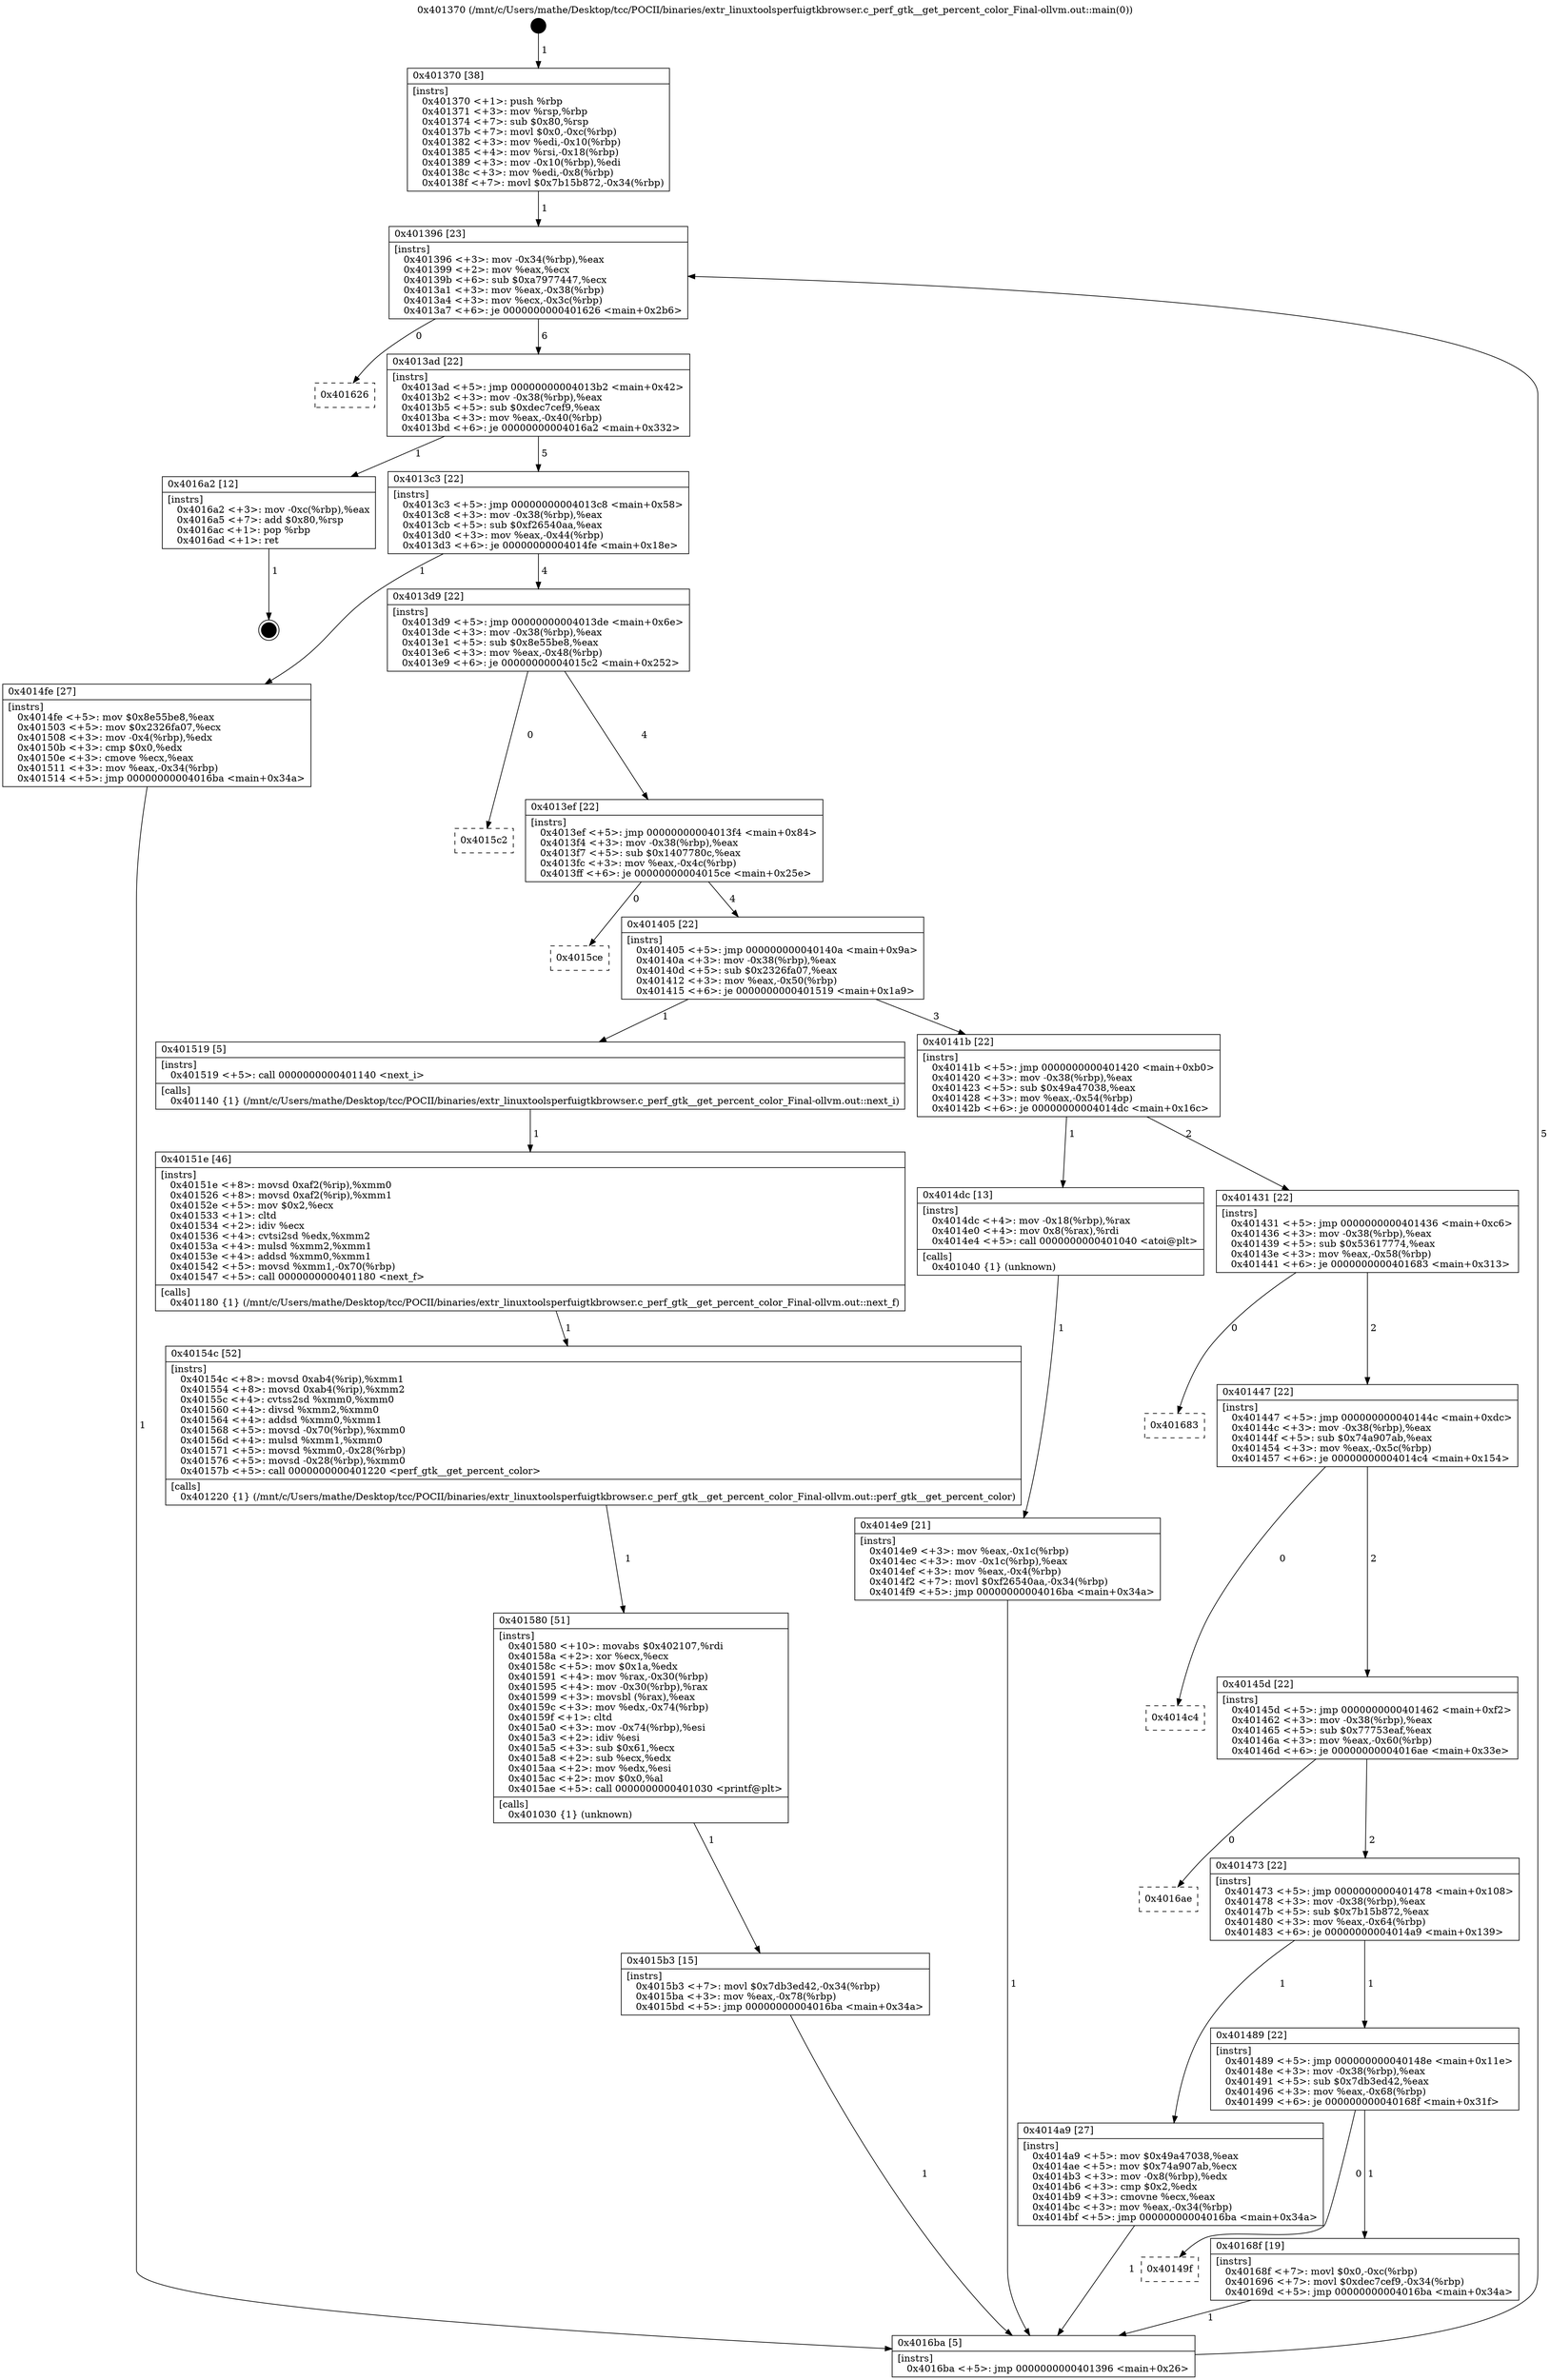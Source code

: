 digraph "0x401370" {
  label = "0x401370 (/mnt/c/Users/mathe/Desktop/tcc/POCII/binaries/extr_linuxtoolsperfuigtkbrowser.c_perf_gtk__get_percent_color_Final-ollvm.out::main(0))"
  labelloc = "t"
  node[shape=record]

  Entry [label="",width=0.3,height=0.3,shape=circle,fillcolor=black,style=filled]
  "0x401396" [label="{
     0x401396 [23]\l
     | [instrs]\l
     &nbsp;&nbsp;0x401396 \<+3\>: mov -0x34(%rbp),%eax\l
     &nbsp;&nbsp;0x401399 \<+2\>: mov %eax,%ecx\l
     &nbsp;&nbsp;0x40139b \<+6\>: sub $0xa7977447,%ecx\l
     &nbsp;&nbsp;0x4013a1 \<+3\>: mov %eax,-0x38(%rbp)\l
     &nbsp;&nbsp;0x4013a4 \<+3\>: mov %ecx,-0x3c(%rbp)\l
     &nbsp;&nbsp;0x4013a7 \<+6\>: je 0000000000401626 \<main+0x2b6\>\l
  }"]
  "0x401626" [label="{
     0x401626\l
  }", style=dashed]
  "0x4013ad" [label="{
     0x4013ad [22]\l
     | [instrs]\l
     &nbsp;&nbsp;0x4013ad \<+5\>: jmp 00000000004013b2 \<main+0x42\>\l
     &nbsp;&nbsp;0x4013b2 \<+3\>: mov -0x38(%rbp),%eax\l
     &nbsp;&nbsp;0x4013b5 \<+5\>: sub $0xdec7cef9,%eax\l
     &nbsp;&nbsp;0x4013ba \<+3\>: mov %eax,-0x40(%rbp)\l
     &nbsp;&nbsp;0x4013bd \<+6\>: je 00000000004016a2 \<main+0x332\>\l
  }"]
  Exit [label="",width=0.3,height=0.3,shape=circle,fillcolor=black,style=filled,peripheries=2]
  "0x4016a2" [label="{
     0x4016a2 [12]\l
     | [instrs]\l
     &nbsp;&nbsp;0x4016a2 \<+3\>: mov -0xc(%rbp),%eax\l
     &nbsp;&nbsp;0x4016a5 \<+7\>: add $0x80,%rsp\l
     &nbsp;&nbsp;0x4016ac \<+1\>: pop %rbp\l
     &nbsp;&nbsp;0x4016ad \<+1\>: ret\l
  }"]
  "0x4013c3" [label="{
     0x4013c3 [22]\l
     | [instrs]\l
     &nbsp;&nbsp;0x4013c3 \<+5\>: jmp 00000000004013c8 \<main+0x58\>\l
     &nbsp;&nbsp;0x4013c8 \<+3\>: mov -0x38(%rbp),%eax\l
     &nbsp;&nbsp;0x4013cb \<+5\>: sub $0xf26540aa,%eax\l
     &nbsp;&nbsp;0x4013d0 \<+3\>: mov %eax,-0x44(%rbp)\l
     &nbsp;&nbsp;0x4013d3 \<+6\>: je 00000000004014fe \<main+0x18e\>\l
  }"]
  "0x40149f" [label="{
     0x40149f\l
  }", style=dashed]
  "0x4014fe" [label="{
     0x4014fe [27]\l
     | [instrs]\l
     &nbsp;&nbsp;0x4014fe \<+5\>: mov $0x8e55be8,%eax\l
     &nbsp;&nbsp;0x401503 \<+5\>: mov $0x2326fa07,%ecx\l
     &nbsp;&nbsp;0x401508 \<+3\>: mov -0x4(%rbp),%edx\l
     &nbsp;&nbsp;0x40150b \<+3\>: cmp $0x0,%edx\l
     &nbsp;&nbsp;0x40150e \<+3\>: cmove %ecx,%eax\l
     &nbsp;&nbsp;0x401511 \<+3\>: mov %eax,-0x34(%rbp)\l
     &nbsp;&nbsp;0x401514 \<+5\>: jmp 00000000004016ba \<main+0x34a\>\l
  }"]
  "0x4013d9" [label="{
     0x4013d9 [22]\l
     | [instrs]\l
     &nbsp;&nbsp;0x4013d9 \<+5\>: jmp 00000000004013de \<main+0x6e\>\l
     &nbsp;&nbsp;0x4013de \<+3\>: mov -0x38(%rbp),%eax\l
     &nbsp;&nbsp;0x4013e1 \<+5\>: sub $0x8e55be8,%eax\l
     &nbsp;&nbsp;0x4013e6 \<+3\>: mov %eax,-0x48(%rbp)\l
     &nbsp;&nbsp;0x4013e9 \<+6\>: je 00000000004015c2 \<main+0x252\>\l
  }"]
  "0x40168f" [label="{
     0x40168f [19]\l
     | [instrs]\l
     &nbsp;&nbsp;0x40168f \<+7\>: movl $0x0,-0xc(%rbp)\l
     &nbsp;&nbsp;0x401696 \<+7\>: movl $0xdec7cef9,-0x34(%rbp)\l
     &nbsp;&nbsp;0x40169d \<+5\>: jmp 00000000004016ba \<main+0x34a\>\l
  }"]
  "0x4015c2" [label="{
     0x4015c2\l
  }", style=dashed]
  "0x4013ef" [label="{
     0x4013ef [22]\l
     | [instrs]\l
     &nbsp;&nbsp;0x4013ef \<+5\>: jmp 00000000004013f4 \<main+0x84\>\l
     &nbsp;&nbsp;0x4013f4 \<+3\>: mov -0x38(%rbp),%eax\l
     &nbsp;&nbsp;0x4013f7 \<+5\>: sub $0x1407780c,%eax\l
     &nbsp;&nbsp;0x4013fc \<+3\>: mov %eax,-0x4c(%rbp)\l
     &nbsp;&nbsp;0x4013ff \<+6\>: je 00000000004015ce \<main+0x25e\>\l
  }"]
  "0x4015b3" [label="{
     0x4015b3 [15]\l
     | [instrs]\l
     &nbsp;&nbsp;0x4015b3 \<+7\>: movl $0x7db3ed42,-0x34(%rbp)\l
     &nbsp;&nbsp;0x4015ba \<+3\>: mov %eax,-0x78(%rbp)\l
     &nbsp;&nbsp;0x4015bd \<+5\>: jmp 00000000004016ba \<main+0x34a\>\l
  }"]
  "0x4015ce" [label="{
     0x4015ce\l
  }", style=dashed]
  "0x401405" [label="{
     0x401405 [22]\l
     | [instrs]\l
     &nbsp;&nbsp;0x401405 \<+5\>: jmp 000000000040140a \<main+0x9a\>\l
     &nbsp;&nbsp;0x40140a \<+3\>: mov -0x38(%rbp),%eax\l
     &nbsp;&nbsp;0x40140d \<+5\>: sub $0x2326fa07,%eax\l
     &nbsp;&nbsp;0x401412 \<+3\>: mov %eax,-0x50(%rbp)\l
     &nbsp;&nbsp;0x401415 \<+6\>: je 0000000000401519 \<main+0x1a9\>\l
  }"]
  "0x401580" [label="{
     0x401580 [51]\l
     | [instrs]\l
     &nbsp;&nbsp;0x401580 \<+10\>: movabs $0x402107,%rdi\l
     &nbsp;&nbsp;0x40158a \<+2\>: xor %ecx,%ecx\l
     &nbsp;&nbsp;0x40158c \<+5\>: mov $0x1a,%edx\l
     &nbsp;&nbsp;0x401591 \<+4\>: mov %rax,-0x30(%rbp)\l
     &nbsp;&nbsp;0x401595 \<+4\>: mov -0x30(%rbp),%rax\l
     &nbsp;&nbsp;0x401599 \<+3\>: movsbl (%rax),%eax\l
     &nbsp;&nbsp;0x40159c \<+3\>: mov %edx,-0x74(%rbp)\l
     &nbsp;&nbsp;0x40159f \<+1\>: cltd\l
     &nbsp;&nbsp;0x4015a0 \<+3\>: mov -0x74(%rbp),%esi\l
     &nbsp;&nbsp;0x4015a3 \<+2\>: idiv %esi\l
     &nbsp;&nbsp;0x4015a5 \<+3\>: sub $0x61,%ecx\l
     &nbsp;&nbsp;0x4015a8 \<+2\>: sub %ecx,%edx\l
     &nbsp;&nbsp;0x4015aa \<+2\>: mov %edx,%esi\l
     &nbsp;&nbsp;0x4015ac \<+2\>: mov $0x0,%al\l
     &nbsp;&nbsp;0x4015ae \<+5\>: call 0000000000401030 \<printf@plt\>\l
     | [calls]\l
     &nbsp;&nbsp;0x401030 \{1\} (unknown)\l
  }"]
  "0x401519" [label="{
     0x401519 [5]\l
     | [instrs]\l
     &nbsp;&nbsp;0x401519 \<+5\>: call 0000000000401140 \<next_i\>\l
     | [calls]\l
     &nbsp;&nbsp;0x401140 \{1\} (/mnt/c/Users/mathe/Desktop/tcc/POCII/binaries/extr_linuxtoolsperfuigtkbrowser.c_perf_gtk__get_percent_color_Final-ollvm.out::next_i)\l
  }"]
  "0x40141b" [label="{
     0x40141b [22]\l
     | [instrs]\l
     &nbsp;&nbsp;0x40141b \<+5\>: jmp 0000000000401420 \<main+0xb0\>\l
     &nbsp;&nbsp;0x401420 \<+3\>: mov -0x38(%rbp),%eax\l
     &nbsp;&nbsp;0x401423 \<+5\>: sub $0x49a47038,%eax\l
     &nbsp;&nbsp;0x401428 \<+3\>: mov %eax,-0x54(%rbp)\l
     &nbsp;&nbsp;0x40142b \<+6\>: je 00000000004014dc \<main+0x16c\>\l
  }"]
  "0x40154c" [label="{
     0x40154c [52]\l
     | [instrs]\l
     &nbsp;&nbsp;0x40154c \<+8\>: movsd 0xab4(%rip),%xmm1\l
     &nbsp;&nbsp;0x401554 \<+8\>: movsd 0xab4(%rip),%xmm2\l
     &nbsp;&nbsp;0x40155c \<+4\>: cvtss2sd %xmm0,%xmm0\l
     &nbsp;&nbsp;0x401560 \<+4\>: divsd %xmm2,%xmm0\l
     &nbsp;&nbsp;0x401564 \<+4\>: addsd %xmm0,%xmm1\l
     &nbsp;&nbsp;0x401568 \<+5\>: movsd -0x70(%rbp),%xmm0\l
     &nbsp;&nbsp;0x40156d \<+4\>: mulsd %xmm1,%xmm0\l
     &nbsp;&nbsp;0x401571 \<+5\>: movsd %xmm0,-0x28(%rbp)\l
     &nbsp;&nbsp;0x401576 \<+5\>: movsd -0x28(%rbp),%xmm0\l
     &nbsp;&nbsp;0x40157b \<+5\>: call 0000000000401220 \<perf_gtk__get_percent_color\>\l
     | [calls]\l
     &nbsp;&nbsp;0x401220 \{1\} (/mnt/c/Users/mathe/Desktop/tcc/POCII/binaries/extr_linuxtoolsperfuigtkbrowser.c_perf_gtk__get_percent_color_Final-ollvm.out::perf_gtk__get_percent_color)\l
  }"]
  "0x4014dc" [label="{
     0x4014dc [13]\l
     | [instrs]\l
     &nbsp;&nbsp;0x4014dc \<+4\>: mov -0x18(%rbp),%rax\l
     &nbsp;&nbsp;0x4014e0 \<+4\>: mov 0x8(%rax),%rdi\l
     &nbsp;&nbsp;0x4014e4 \<+5\>: call 0000000000401040 \<atoi@plt\>\l
     | [calls]\l
     &nbsp;&nbsp;0x401040 \{1\} (unknown)\l
  }"]
  "0x401431" [label="{
     0x401431 [22]\l
     | [instrs]\l
     &nbsp;&nbsp;0x401431 \<+5\>: jmp 0000000000401436 \<main+0xc6\>\l
     &nbsp;&nbsp;0x401436 \<+3\>: mov -0x38(%rbp),%eax\l
     &nbsp;&nbsp;0x401439 \<+5\>: sub $0x53617774,%eax\l
     &nbsp;&nbsp;0x40143e \<+3\>: mov %eax,-0x58(%rbp)\l
     &nbsp;&nbsp;0x401441 \<+6\>: je 0000000000401683 \<main+0x313\>\l
  }"]
  "0x40151e" [label="{
     0x40151e [46]\l
     | [instrs]\l
     &nbsp;&nbsp;0x40151e \<+8\>: movsd 0xaf2(%rip),%xmm0\l
     &nbsp;&nbsp;0x401526 \<+8\>: movsd 0xaf2(%rip),%xmm1\l
     &nbsp;&nbsp;0x40152e \<+5\>: mov $0x2,%ecx\l
     &nbsp;&nbsp;0x401533 \<+1\>: cltd\l
     &nbsp;&nbsp;0x401534 \<+2\>: idiv %ecx\l
     &nbsp;&nbsp;0x401536 \<+4\>: cvtsi2sd %edx,%xmm2\l
     &nbsp;&nbsp;0x40153a \<+4\>: mulsd %xmm2,%xmm1\l
     &nbsp;&nbsp;0x40153e \<+4\>: addsd %xmm0,%xmm1\l
     &nbsp;&nbsp;0x401542 \<+5\>: movsd %xmm1,-0x70(%rbp)\l
     &nbsp;&nbsp;0x401547 \<+5\>: call 0000000000401180 \<next_f\>\l
     | [calls]\l
     &nbsp;&nbsp;0x401180 \{1\} (/mnt/c/Users/mathe/Desktop/tcc/POCII/binaries/extr_linuxtoolsperfuigtkbrowser.c_perf_gtk__get_percent_color_Final-ollvm.out::next_f)\l
  }"]
  "0x401683" [label="{
     0x401683\l
  }", style=dashed]
  "0x401447" [label="{
     0x401447 [22]\l
     | [instrs]\l
     &nbsp;&nbsp;0x401447 \<+5\>: jmp 000000000040144c \<main+0xdc\>\l
     &nbsp;&nbsp;0x40144c \<+3\>: mov -0x38(%rbp),%eax\l
     &nbsp;&nbsp;0x40144f \<+5\>: sub $0x74a907ab,%eax\l
     &nbsp;&nbsp;0x401454 \<+3\>: mov %eax,-0x5c(%rbp)\l
     &nbsp;&nbsp;0x401457 \<+6\>: je 00000000004014c4 \<main+0x154\>\l
  }"]
  "0x4014e9" [label="{
     0x4014e9 [21]\l
     | [instrs]\l
     &nbsp;&nbsp;0x4014e9 \<+3\>: mov %eax,-0x1c(%rbp)\l
     &nbsp;&nbsp;0x4014ec \<+3\>: mov -0x1c(%rbp),%eax\l
     &nbsp;&nbsp;0x4014ef \<+3\>: mov %eax,-0x4(%rbp)\l
     &nbsp;&nbsp;0x4014f2 \<+7\>: movl $0xf26540aa,-0x34(%rbp)\l
     &nbsp;&nbsp;0x4014f9 \<+5\>: jmp 00000000004016ba \<main+0x34a\>\l
  }"]
  "0x4014c4" [label="{
     0x4014c4\l
  }", style=dashed]
  "0x40145d" [label="{
     0x40145d [22]\l
     | [instrs]\l
     &nbsp;&nbsp;0x40145d \<+5\>: jmp 0000000000401462 \<main+0xf2\>\l
     &nbsp;&nbsp;0x401462 \<+3\>: mov -0x38(%rbp),%eax\l
     &nbsp;&nbsp;0x401465 \<+5\>: sub $0x77753eaf,%eax\l
     &nbsp;&nbsp;0x40146a \<+3\>: mov %eax,-0x60(%rbp)\l
     &nbsp;&nbsp;0x40146d \<+6\>: je 00000000004016ae \<main+0x33e\>\l
  }"]
  "0x401370" [label="{
     0x401370 [38]\l
     | [instrs]\l
     &nbsp;&nbsp;0x401370 \<+1\>: push %rbp\l
     &nbsp;&nbsp;0x401371 \<+3\>: mov %rsp,%rbp\l
     &nbsp;&nbsp;0x401374 \<+7\>: sub $0x80,%rsp\l
     &nbsp;&nbsp;0x40137b \<+7\>: movl $0x0,-0xc(%rbp)\l
     &nbsp;&nbsp;0x401382 \<+3\>: mov %edi,-0x10(%rbp)\l
     &nbsp;&nbsp;0x401385 \<+4\>: mov %rsi,-0x18(%rbp)\l
     &nbsp;&nbsp;0x401389 \<+3\>: mov -0x10(%rbp),%edi\l
     &nbsp;&nbsp;0x40138c \<+3\>: mov %edi,-0x8(%rbp)\l
     &nbsp;&nbsp;0x40138f \<+7\>: movl $0x7b15b872,-0x34(%rbp)\l
  }"]
  "0x4016ae" [label="{
     0x4016ae\l
  }", style=dashed]
  "0x401473" [label="{
     0x401473 [22]\l
     | [instrs]\l
     &nbsp;&nbsp;0x401473 \<+5\>: jmp 0000000000401478 \<main+0x108\>\l
     &nbsp;&nbsp;0x401478 \<+3\>: mov -0x38(%rbp),%eax\l
     &nbsp;&nbsp;0x40147b \<+5\>: sub $0x7b15b872,%eax\l
     &nbsp;&nbsp;0x401480 \<+3\>: mov %eax,-0x64(%rbp)\l
     &nbsp;&nbsp;0x401483 \<+6\>: je 00000000004014a9 \<main+0x139\>\l
  }"]
  "0x4016ba" [label="{
     0x4016ba [5]\l
     | [instrs]\l
     &nbsp;&nbsp;0x4016ba \<+5\>: jmp 0000000000401396 \<main+0x26\>\l
  }"]
  "0x4014a9" [label="{
     0x4014a9 [27]\l
     | [instrs]\l
     &nbsp;&nbsp;0x4014a9 \<+5\>: mov $0x49a47038,%eax\l
     &nbsp;&nbsp;0x4014ae \<+5\>: mov $0x74a907ab,%ecx\l
     &nbsp;&nbsp;0x4014b3 \<+3\>: mov -0x8(%rbp),%edx\l
     &nbsp;&nbsp;0x4014b6 \<+3\>: cmp $0x2,%edx\l
     &nbsp;&nbsp;0x4014b9 \<+3\>: cmovne %ecx,%eax\l
     &nbsp;&nbsp;0x4014bc \<+3\>: mov %eax,-0x34(%rbp)\l
     &nbsp;&nbsp;0x4014bf \<+5\>: jmp 00000000004016ba \<main+0x34a\>\l
  }"]
  "0x401489" [label="{
     0x401489 [22]\l
     | [instrs]\l
     &nbsp;&nbsp;0x401489 \<+5\>: jmp 000000000040148e \<main+0x11e\>\l
     &nbsp;&nbsp;0x40148e \<+3\>: mov -0x38(%rbp),%eax\l
     &nbsp;&nbsp;0x401491 \<+5\>: sub $0x7db3ed42,%eax\l
     &nbsp;&nbsp;0x401496 \<+3\>: mov %eax,-0x68(%rbp)\l
     &nbsp;&nbsp;0x401499 \<+6\>: je 000000000040168f \<main+0x31f\>\l
  }"]
  Entry -> "0x401370" [label=" 1"]
  "0x401396" -> "0x401626" [label=" 0"]
  "0x401396" -> "0x4013ad" [label=" 6"]
  "0x4016a2" -> Exit [label=" 1"]
  "0x4013ad" -> "0x4016a2" [label=" 1"]
  "0x4013ad" -> "0x4013c3" [label=" 5"]
  "0x40168f" -> "0x4016ba" [label=" 1"]
  "0x4013c3" -> "0x4014fe" [label=" 1"]
  "0x4013c3" -> "0x4013d9" [label=" 4"]
  "0x401489" -> "0x40149f" [label=" 0"]
  "0x4013d9" -> "0x4015c2" [label=" 0"]
  "0x4013d9" -> "0x4013ef" [label=" 4"]
  "0x401489" -> "0x40168f" [label=" 1"]
  "0x4013ef" -> "0x4015ce" [label=" 0"]
  "0x4013ef" -> "0x401405" [label=" 4"]
  "0x4015b3" -> "0x4016ba" [label=" 1"]
  "0x401405" -> "0x401519" [label=" 1"]
  "0x401405" -> "0x40141b" [label=" 3"]
  "0x401580" -> "0x4015b3" [label=" 1"]
  "0x40141b" -> "0x4014dc" [label=" 1"]
  "0x40141b" -> "0x401431" [label=" 2"]
  "0x40154c" -> "0x401580" [label=" 1"]
  "0x401431" -> "0x401683" [label=" 0"]
  "0x401431" -> "0x401447" [label=" 2"]
  "0x40151e" -> "0x40154c" [label=" 1"]
  "0x401447" -> "0x4014c4" [label=" 0"]
  "0x401447" -> "0x40145d" [label=" 2"]
  "0x401519" -> "0x40151e" [label=" 1"]
  "0x40145d" -> "0x4016ae" [label=" 0"]
  "0x40145d" -> "0x401473" [label=" 2"]
  "0x4014fe" -> "0x4016ba" [label=" 1"]
  "0x401473" -> "0x4014a9" [label=" 1"]
  "0x401473" -> "0x401489" [label=" 1"]
  "0x4014a9" -> "0x4016ba" [label=" 1"]
  "0x401370" -> "0x401396" [label=" 1"]
  "0x4016ba" -> "0x401396" [label=" 5"]
  "0x4014dc" -> "0x4014e9" [label=" 1"]
  "0x4014e9" -> "0x4016ba" [label=" 1"]
}
